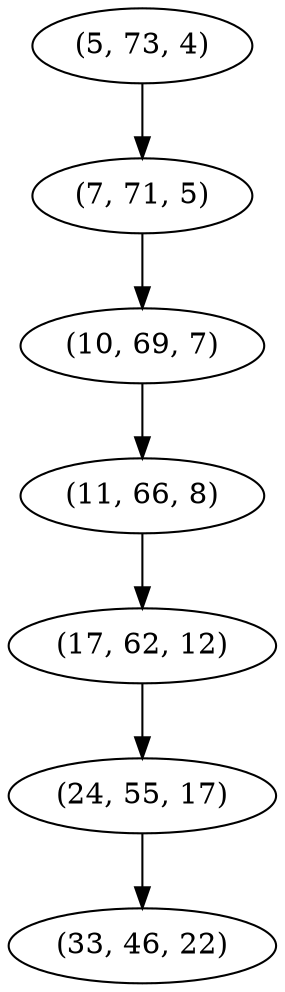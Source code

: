 digraph tree {
    "(5, 73, 4)";
    "(7, 71, 5)";
    "(10, 69, 7)";
    "(11, 66, 8)";
    "(17, 62, 12)";
    "(24, 55, 17)";
    "(33, 46, 22)";
    "(5, 73, 4)" -> "(7, 71, 5)";
    "(7, 71, 5)" -> "(10, 69, 7)";
    "(10, 69, 7)" -> "(11, 66, 8)";
    "(11, 66, 8)" -> "(17, 62, 12)";
    "(17, 62, 12)" -> "(24, 55, 17)";
    "(24, 55, 17)" -> "(33, 46, 22)";
}
